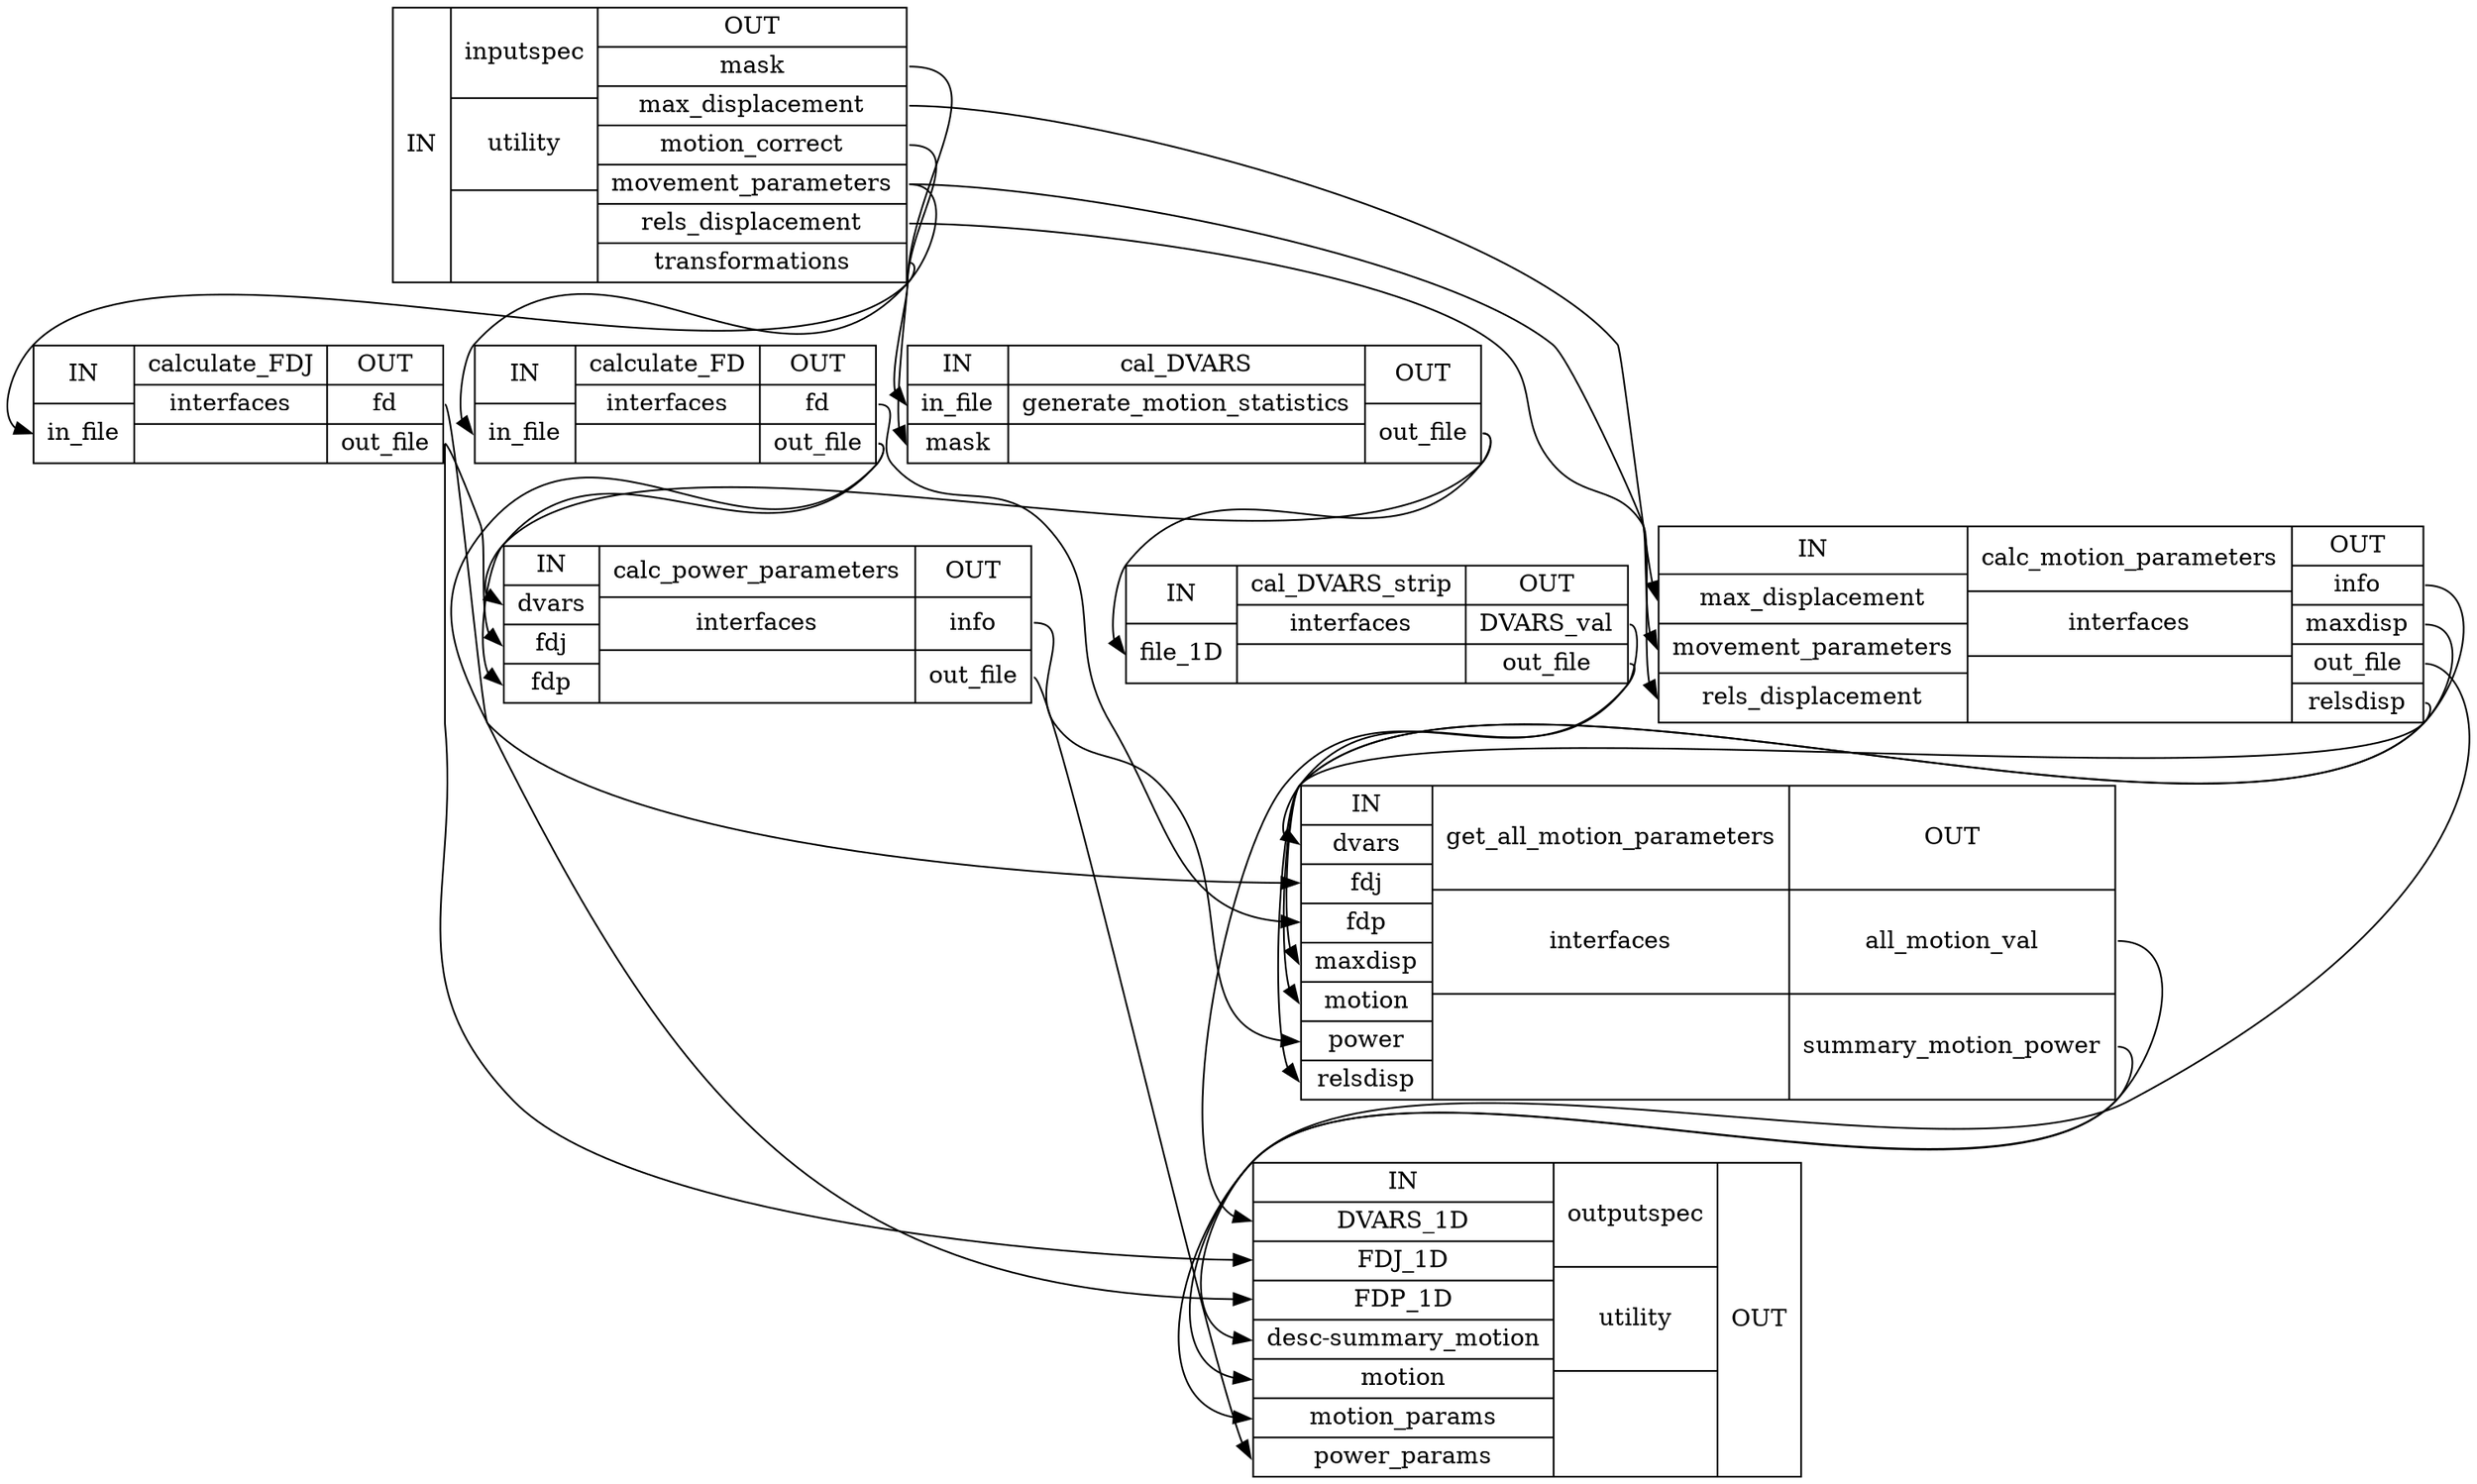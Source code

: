 digraph structs {
node [shape=record];
"motion_statsinputspec" [label="{IN}|{ inputspec | utility |  }|{OUT|<outmask> mask|<outmaxdisplacement> max_displacement|<outmotioncorrect> motion_correct|<outmovementparameters> movement_parameters|<outrelsdisplacement> rels_displacement|<outtransformations> transformations}"];
"motion_statscal_DVARS" [label="{IN|<ininfile> in_file|<inmask> mask}|{ cal_DVARS | generate_motion_statistics |  }|{OUT|<outoutfile> out_file}"];
"motion_statscalculate_FD" [label="{IN|<ininfile> in_file}|{ calculate_FD | interfaces |  }|{OUT|<outfd> fd|<outoutfile> out_file}"];
"motion_statscalculate_FDJ" [label="{IN|<ininfile> in_file}|{ calculate_FDJ | interfaces |  }|{OUT|<outfd> fd|<outoutfile> out_file}"];
"motion_statscalc_motion_parameters" [label="{IN|<inmaxdisplacement> max_displacement|<inmovementparameters> movement_parameters|<inrelsdisplacement> rels_displacement}|{ calc_motion_parameters | interfaces |  }|{OUT|<outinfo> info|<outmaxdisp> maxdisp|<outoutfile> out_file|<outrelsdisp> relsdisp}"];
"motion_statscal_DVARS_strip" [label="{IN|<infile1D> file_1D}|{ cal_DVARS_strip | interfaces |  }|{OUT|<outDVARSval> DVARS_val|<outoutfile> out_file}"];
"motion_statscalc_power_parameters" [label="{IN|<indvars> dvars|<infdj> fdj|<infdp> fdp}|{ calc_power_parameters | interfaces |  }|{OUT|<outinfo> info|<outoutfile> out_file}"];
"motion_statsget_all_motion_parameters" [label="{IN|<indvars> dvars|<infdj> fdj|<infdp> fdp|<inmaxdisp> maxdisp|<inmotion> motion|<inpower> power|<inrelsdisp> relsdisp}|{ get_all_motion_parameters | interfaces |  }|{OUT|<outallmotionval> all_motion_val|<outsummarymotionpower> summary_motion_power}"];
"motion_statsoutputspec" [label="{IN|<inDVARS1D> DVARS_1D|<inFDJ1D> FDJ_1D|<inFDP1D> FDP_1D|<indescsummarymotion> desc-summary_motion|<inmotion> motion|<inmotionparams> motion_params|<inpowerparams> power_params}|{ outputspec | utility |  }|{OUT}"];
"motion_statscal_DVARS":"outoutfile":e -> "motion_statscal_DVARS_strip":"infile1D":w;
"motion_statscal_DVARS":"outoutfile":e -> "motion_statscalc_power_parameters":"indvars":w;
"motion_statscal_DVARS_strip":"outDVARSval":e -> "motion_statsget_all_motion_parameters":"indvars":w;
"motion_statscal_DVARS_strip":"outoutfile":e -> "motion_statsoutputspec":"inDVARS1D":w;
"motion_statscalc_motion_parameters":"outinfo":e -> "motion_statsget_all_motion_parameters":"inmotion":w;
"motion_statscalc_motion_parameters":"outmaxdisp":e -> "motion_statsget_all_motion_parameters":"inmaxdisp":w;
"motion_statscalc_motion_parameters":"outoutfile":e -> "motion_statsoutputspec":"inmotionparams":w;
"motion_statscalc_motion_parameters":"outrelsdisp":e -> "motion_statsget_all_motion_parameters":"inrelsdisp":w;
"motion_statscalc_power_parameters":"outinfo":e -> "motion_statsget_all_motion_parameters":"inpower":w;
"motion_statscalc_power_parameters":"outoutfile":e -> "motion_statsoutputspec":"inpowerparams":w;
"motion_statscalculate_FD":"outfd":e -> "motion_statsget_all_motion_parameters":"infdp":w;
"motion_statscalculate_FD":"outoutfile":e -> "motion_statscalc_power_parameters":"infdp":w;
"motion_statscalculate_FD":"outoutfile":e -> "motion_statsoutputspec":"inFDP1D":w;
"motion_statscalculate_FDJ":"outfd":e -> "motion_statsget_all_motion_parameters":"infdj":w;
"motion_statscalculate_FDJ":"outoutfile":e -> "motion_statscalc_power_parameters":"infdj":w;
"motion_statscalculate_FDJ":"outoutfile":e -> "motion_statsoutputspec":"inFDJ1D":w;
"motion_statsget_all_motion_parameters":"outallmotionval":e -> "motion_statsoutputspec":"inmotion":w;
"motion_statsget_all_motion_parameters":"outsummarymotionpower":e -> "motion_statsoutputspec":"indescsummarymotion":w;
"motion_statsinputspec":"outmask":e -> "motion_statscal_DVARS":"inmask":w;
"motion_statsinputspec":"outmaxdisplacement":e -> "motion_statscalc_motion_parameters":"inmaxdisplacement":w;
"motion_statsinputspec":"outmotioncorrect":e -> "motion_statscal_DVARS":"ininfile":w;
"motion_statsinputspec":"outmovementparameters":e -> "motion_statscalc_motion_parameters":"inmovementparameters":w;
"motion_statsinputspec":"outmovementparameters":e -> "motion_statscalculate_FD":"ininfile":w;
"motion_statsinputspec":"outrelsdisplacement":e -> "motion_statscalc_motion_parameters":"inrelsdisplacement":w;
"motion_statsinputspec":"outtransformations":e -> "motion_statscalculate_FDJ":"ininfile":w;
}